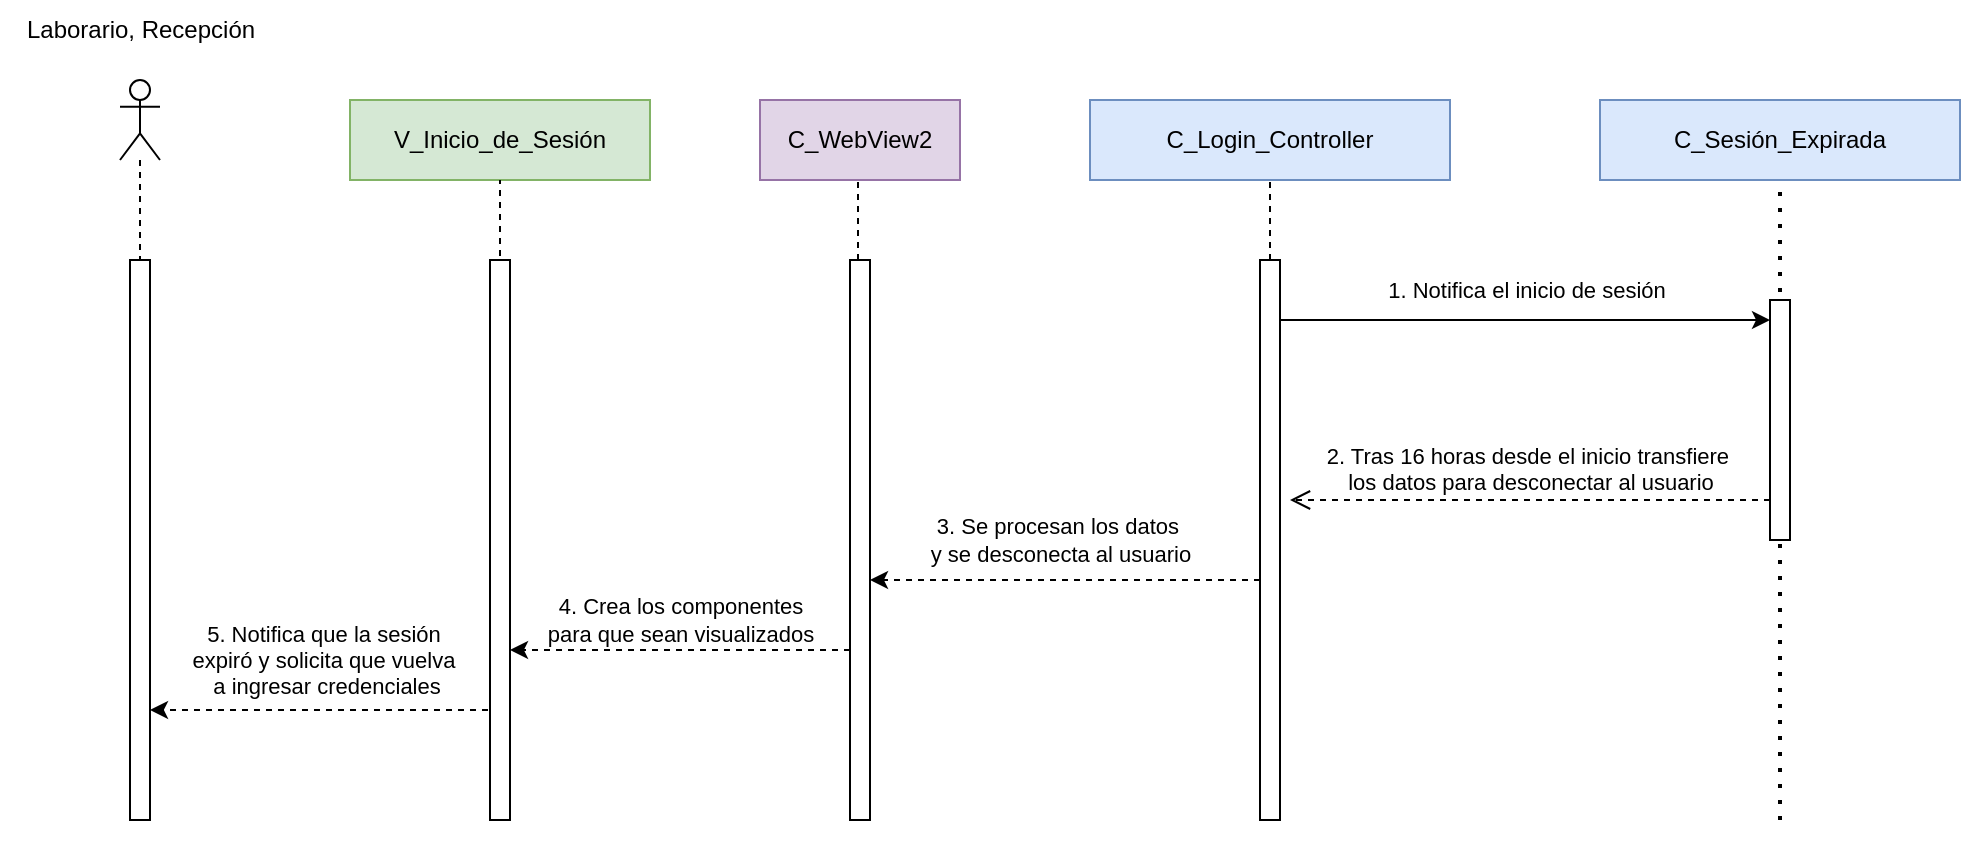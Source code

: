 <mxfile version="27.1.4">
  <diagram name="Página-1" id="XOzDuT_BLuzfoEI4354E">
    <mxGraphModel grid="1" page="0" gridSize="10" guides="1" tooltips="1" connect="1" arrows="1" fold="1" pageScale="1" pageWidth="827" pageHeight="1169" math="0" shadow="0">
      <root>
        <mxCell id="0" />
        <mxCell id="1" parent="0" />
        <mxCell id="colv5xbxsD6k_6lPo0Y1-8" value="" style="endArrow=none;dashed=1;html=1;dashPattern=1 3;strokeWidth=2;rounded=0;entryX=0.5;entryY=1;entryDx=0;entryDy=0;" edge="1" parent="1" target="colv5xbxsD6k_6lPo0Y1-3">
          <mxGeometry width="50" height="50" relative="1" as="geometry">
            <mxPoint x="960" y="600" as="sourcePoint" />
            <mxPoint x="800" y="520" as="targetPoint" />
          </mxGeometry>
        </mxCell>
        <mxCell id="d-h3nVW9UnOQR61AlAc2-1" value="C_WebView2" style="rounded=0;whiteSpace=wrap;html=1;fillColor=#e1d5e7;strokeColor=#9673a6;" vertex="1" parent="1">
          <mxGeometry x="450" y="240" width="100" height="40" as="geometry" />
        </mxCell>
        <mxCell id="d-h3nVW9UnOQR61AlAc2-5" value="V_Inicio_de_Sesión" style="rounded=0;whiteSpace=wrap;html=1;fillColor=#d5e8d4;strokeColor=#82b366;" vertex="1" parent="1">
          <mxGeometry x="245" y="240" width="150" height="40" as="geometry" />
        </mxCell>
        <mxCell id="d-h3nVW9UnOQR61AlAc2-6" value="" style="shape=umlLifeline;perimeter=lifelinePerimeter;whiteSpace=wrap;html=1;container=1;dropTarget=0;collapsible=0;recursiveResize=0;outlineConnect=0;portConstraint=eastwest;newEdgeStyle={&quot;curved&quot;:0,&quot;rounded&quot;:0};participant=umlActor;" vertex="1" parent="1">
          <mxGeometry x="130" y="230" width="20" height="90" as="geometry" />
        </mxCell>
        <mxCell id="d-h3nVW9UnOQR61AlAc2-7" value="" style="html=1;points=[[0,0,0,0,5],[0,1,0,0,-5],[1,0,0,0,5],[1,1,0,0,-5]];perimeter=orthogonalPerimeter;outlineConnect=0;targetShapes=umlLifeline;portConstraint=eastwest;newEdgeStyle={&quot;curved&quot;:0,&quot;rounded&quot;:0};" vertex="1" parent="1">
          <mxGeometry x="135" y="320" width="10" height="280" as="geometry" />
        </mxCell>
        <mxCell id="d-h3nVW9UnOQR61AlAc2-8" value="C_Login_Controller" style="rounded=0;whiteSpace=wrap;html=1;fillColor=#dae8fc;strokeColor=#6c8ebf;" vertex="1" parent="1">
          <mxGeometry x="615" y="240" width="180" height="40" as="geometry" />
        </mxCell>
        <mxCell id="d-h3nVW9UnOQR61AlAc2-9" value="" style="endArrow=none;dashed=1;html=1;rounded=0;entryX=0.5;entryY=1;entryDx=0;entryDy=0;" edge="1" parent="1" target="d-h3nVW9UnOQR61AlAc2-5">
          <mxGeometry width="50" height="50" relative="1" as="geometry">
            <mxPoint x="320" y="330" as="sourcePoint" />
            <mxPoint x="319.5" y="310" as="targetPoint" />
          </mxGeometry>
        </mxCell>
        <mxCell id="d-h3nVW9UnOQR61AlAc2-10" value="Laborario, Recepción" style="text;html=1;align=center;verticalAlign=middle;resizable=0;points=[];autosize=1;strokeColor=none;fillColor=none;" vertex="1" parent="1">
          <mxGeometry x="70" y="190" width="140" height="30" as="geometry" />
        </mxCell>
        <mxCell id="d-h3nVW9UnOQR61AlAc2-12" value="" style="html=1;points=[[0,0,0,0,5],[0,1,0,0,-5],[1,0,0,0,5],[1,1,0,0,-5]];perimeter=orthogonalPerimeter;outlineConnect=0;targetShapes=umlLifeline;portConstraint=eastwest;newEdgeStyle={&quot;curved&quot;:0,&quot;rounded&quot;:0};" vertex="1" parent="1">
          <mxGeometry x="315" y="320" width="10" height="280" as="geometry" />
        </mxCell>
        <mxCell id="d-h3nVW9UnOQR61AlAc2-14" value="" style="endArrow=none;dashed=1;html=1;rounded=0;" edge="1" parent="1" source="d-h3nVW9UnOQR61AlAc2-15">
          <mxGeometry width="50" height="50" relative="1" as="geometry">
            <mxPoint x="500" y="680" as="sourcePoint" />
            <mxPoint x="499" y="280" as="targetPoint" />
          </mxGeometry>
        </mxCell>
        <mxCell id="d-h3nVW9UnOQR61AlAc2-15" value="" style="html=1;points=[[0,0,0,0,5],[0,1,0,0,-5],[1,0,0,0,5],[1,1,0,0,-5]];perimeter=orthogonalPerimeter;outlineConnect=0;targetShapes=umlLifeline;portConstraint=eastwest;newEdgeStyle={&quot;curved&quot;:0,&quot;rounded&quot;:0};" vertex="1" parent="1">
          <mxGeometry x="495" y="320" width="10" height="280" as="geometry" />
        </mxCell>
        <mxCell id="d-h3nVW9UnOQR61AlAc2-16" value="" style="endArrow=none;dashed=1;html=1;rounded=0;entryX=0.5;entryY=1;entryDx=0;entryDy=0;" edge="1" parent="1" target="d-h3nVW9UnOQR61AlAc2-8">
          <mxGeometry width="50" height="50" relative="1" as="geometry">
            <mxPoint x="705" y="320" as="sourcePoint" />
            <mxPoint x="955.5" y="280" as="targetPoint" />
          </mxGeometry>
        </mxCell>
        <mxCell id="8T1ZxtVNy8J4Q8ZYIxcd-1" value="3. Se procesan los datos&amp;nbsp;&lt;div&gt;y se desconecta al usuario&lt;/div&gt;" style="edgeStyle=orthogonalEdgeStyle;rounded=0;orthogonalLoop=1;jettySize=auto;html=1;curved=0;dashed=1;" edge="1" parent="1" source="d-h3nVW9UnOQR61AlAc2-17">
          <mxGeometry x="0.026" y="-20" relative="1" as="geometry">
            <mxPoint x="715" y="480" as="sourcePoint" />
            <mxPoint x="505" y="480" as="targetPoint" />
            <Array as="points">
              <mxPoint x="650" y="480" />
              <mxPoint x="650" y="480" />
            </Array>
            <mxPoint as="offset" />
          </mxGeometry>
        </mxCell>
        <mxCell id="d-h3nVW9UnOQR61AlAc2-17" value="" style="html=1;points=[[0,0,0,0,5],[0,1,0,0,-5],[1,0,0,0,5],[1,1,0,0,-5]];perimeter=orthogonalPerimeter;outlineConnect=0;targetShapes=umlLifeline;portConstraint=eastwest;newEdgeStyle={&quot;curved&quot;:0,&quot;rounded&quot;:0};" vertex="1" parent="1">
          <mxGeometry x="700" y="320" width="10" height="280" as="geometry" />
        </mxCell>
        <mxCell id="d-h3nVW9UnOQR61AlAc2-33" value="" style="html=1;verticalAlign=bottom;endArrow=open;dashed=1;endSize=8;curved=0;rounded=0;" edge="1" parent="1">
          <mxGeometry relative="1" as="geometry">
            <mxPoint x="495" y="600" as="sourcePoint" />
            <mxPoint x="495" y="600" as="targetPoint" />
          </mxGeometry>
        </mxCell>
        <mxCell id="colv5xbxsD6k_6lPo0Y1-3" value="&lt;div&gt;C_Sesión_Expirada&lt;/div&gt;" style="rounded=0;whiteSpace=wrap;html=1;fillColor=#dae8fc;strokeColor=#6c8ebf;" vertex="1" parent="1">
          <mxGeometry x="870" y="240" width="180" height="40" as="geometry" />
        </mxCell>
        <mxCell id="colv5xbxsD6k_6lPo0Y1-4" value="" style="html=1;points=[[0,0,0,0,5],[0,1,0,0,-5],[1,0,0,0,5],[1,1,0,0,-5]];perimeter=orthogonalPerimeter;outlineConnect=0;targetShapes=umlLifeline;portConstraint=eastwest;newEdgeStyle={&quot;curved&quot;:0,&quot;rounded&quot;:0};" vertex="1" parent="1">
          <mxGeometry x="955" y="340" width="10" height="120" as="geometry" />
        </mxCell>
        <mxCell id="colv5xbxsD6k_6lPo0Y1-5" value="1. Notifica el inicio de sesión" style="endArrow=classic;html=1;rounded=0;" edge="1" parent="1" source="d-h3nVW9UnOQR61AlAc2-17" target="colv5xbxsD6k_6lPo0Y1-4">
          <mxGeometry y="15" width="50" height="50" relative="1" as="geometry">
            <mxPoint x="740" y="740" as="sourcePoint" />
            <mxPoint x="950" y="345" as="targetPoint" />
            <mxPoint as="offset" />
            <Array as="points">
              <mxPoint x="840" y="350" />
            </Array>
          </mxGeometry>
        </mxCell>
        <mxCell id="colv5xbxsD6k_6lPo0Y1-11" value="&lt;div&gt;2. Tras 16 horas desde el inicio transfiere&amp;nbsp;&lt;/div&gt;&lt;div&gt;los datos para desconectar al usuario&lt;/div&gt;" style="html=1;verticalAlign=bottom;endArrow=open;dashed=1;endSize=8;curved=0;rounded=0;" edge="1" parent="1">
          <mxGeometry relative="1" as="geometry">
            <mxPoint x="955" y="440" as="sourcePoint" />
            <mxPoint x="715" y="440" as="targetPoint" />
          </mxGeometry>
        </mxCell>
        <mxCell id="colv5xbxsD6k_6lPo0Y1-15" value="4. Crea los componentes&lt;div&gt;para que sean visualizados&lt;/div&gt;" style="edgeStyle=orthogonalEdgeStyle;rounded=0;orthogonalLoop=1;jettySize=auto;html=1;curved=0;dashed=1;" edge="1" parent="1" source="d-h3nVW9UnOQR61AlAc2-15" target="d-h3nVW9UnOQR61AlAc2-12">
          <mxGeometry y="-15" relative="1" as="geometry">
            <mxPoint x="335" y="520" as="targetPoint" />
            <mxPoint as="offset" />
            <mxPoint x="495" y="520" as="sourcePoint" />
            <Array as="points">
              <mxPoint x="460" y="515" />
              <mxPoint x="460" y="515" />
            </Array>
          </mxGeometry>
        </mxCell>
        <mxCell id="colv5xbxsD6k_6lPo0Y1-17" style="edgeStyle=orthogonalEdgeStyle;rounded=0;orthogonalLoop=1;jettySize=auto;html=1;curved=0;dashed=1;" edge="1" parent="1">
          <mxGeometry relative="1" as="geometry">
            <Array as="points">
              <mxPoint x="315" y="545" />
            </Array>
            <mxPoint x="315" y="540" as="sourcePoint" />
            <mxPoint x="145" y="544.96" as="targetPoint" />
          </mxGeometry>
        </mxCell>
        <mxCell id="colv5xbxsD6k_6lPo0Y1-18" value="5. Notifica que la sesión&amp;nbsp;&lt;div&gt;expiró y solicita que vuelva&amp;nbsp;&lt;/div&gt;&lt;div&gt;a ingresar credenciales&lt;/div&gt;" style="edgeLabel;html=1;align=center;verticalAlign=middle;resizable=0;points=[];" vertex="1" connectable="0" parent="colv5xbxsD6k_6lPo0Y1-17">
          <mxGeometry x="-0.106" y="-1" relative="1" as="geometry">
            <mxPoint x="-9" y="-24" as="offset" />
          </mxGeometry>
        </mxCell>
      </root>
    </mxGraphModel>
  </diagram>
</mxfile>
